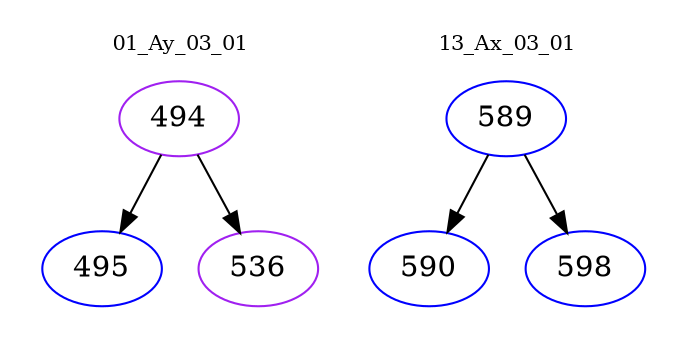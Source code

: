 digraph{
subgraph cluster_0 {
color = white
label = "01_Ay_03_01";
fontsize=10;
T0_494 [label="494", color="purple"]
T0_494 -> T0_495 [color="black"]
T0_495 [label="495", color="blue"]
T0_494 -> T0_536 [color="black"]
T0_536 [label="536", color="purple"]
}
subgraph cluster_1 {
color = white
label = "13_Ax_03_01";
fontsize=10;
T1_589 [label="589", color="blue"]
T1_589 -> T1_590 [color="black"]
T1_590 [label="590", color="blue"]
T1_589 -> T1_598 [color="black"]
T1_598 [label="598", color="blue"]
}
}

